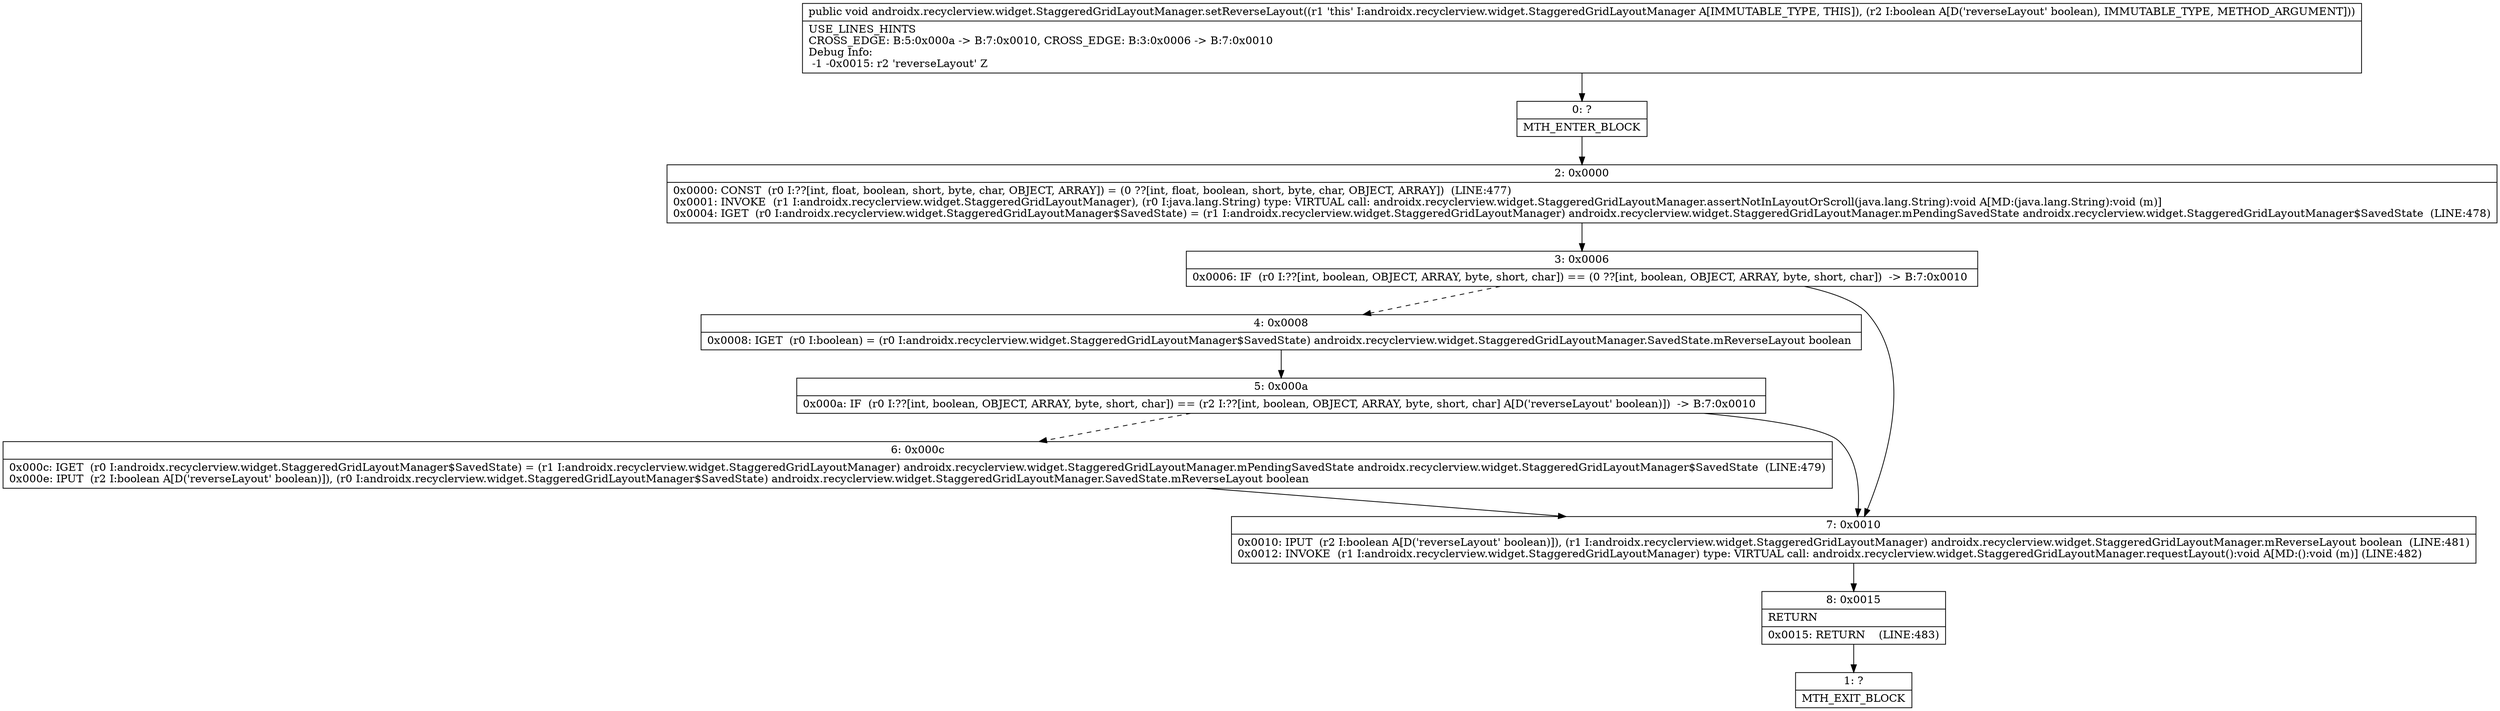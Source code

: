 digraph "CFG forandroidx.recyclerview.widget.StaggeredGridLayoutManager.setReverseLayout(Z)V" {
Node_0 [shape=record,label="{0\:\ ?|MTH_ENTER_BLOCK\l}"];
Node_2 [shape=record,label="{2\:\ 0x0000|0x0000: CONST  (r0 I:??[int, float, boolean, short, byte, char, OBJECT, ARRAY]) = (0 ??[int, float, boolean, short, byte, char, OBJECT, ARRAY])  (LINE:477)\l0x0001: INVOKE  (r1 I:androidx.recyclerview.widget.StaggeredGridLayoutManager), (r0 I:java.lang.String) type: VIRTUAL call: androidx.recyclerview.widget.StaggeredGridLayoutManager.assertNotInLayoutOrScroll(java.lang.String):void A[MD:(java.lang.String):void (m)]\l0x0004: IGET  (r0 I:androidx.recyclerview.widget.StaggeredGridLayoutManager$SavedState) = (r1 I:androidx.recyclerview.widget.StaggeredGridLayoutManager) androidx.recyclerview.widget.StaggeredGridLayoutManager.mPendingSavedState androidx.recyclerview.widget.StaggeredGridLayoutManager$SavedState  (LINE:478)\l}"];
Node_3 [shape=record,label="{3\:\ 0x0006|0x0006: IF  (r0 I:??[int, boolean, OBJECT, ARRAY, byte, short, char]) == (0 ??[int, boolean, OBJECT, ARRAY, byte, short, char])  \-\> B:7:0x0010 \l}"];
Node_4 [shape=record,label="{4\:\ 0x0008|0x0008: IGET  (r0 I:boolean) = (r0 I:androidx.recyclerview.widget.StaggeredGridLayoutManager$SavedState) androidx.recyclerview.widget.StaggeredGridLayoutManager.SavedState.mReverseLayout boolean \l}"];
Node_5 [shape=record,label="{5\:\ 0x000a|0x000a: IF  (r0 I:??[int, boolean, OBJECT, ARRAY, byte, short, char]) == (r2 I:??[int, boolean, OBJECT, ARRAY, byte, short, char] A[D('reverseLayout' boolean)])  \-\> B:7:0x0010 \l}"];
Node_6 [shape=record,label="{6\:\ 0x000c|0x000c: IGET  (r0 I:androidx.recyclerview.widget.StaggeredGridLayoutManager$SavedState) = (r1 I:androidx.recyclerview.widget.StaggeredGridLayoutManager) androidx.recyclerview.widget.StaggeredGridLayoutManager.mPendingSavedState androidx.recyclerview.widget.StaggeredGridLayoutManager$SavedState  (LINE:479)\l0x000e: IPUT  (r2 I:boolean A[D('reverseLayout' boolean)]), (r0 I:androidx.recyclerview.widget.StaggeredGridLayoutManager$SavedState) androidx.recyclerview.widget.StaggeredGridLayoutManager.SavedState.mReverseLayout boolean \l}"];
Node_7 [shape=record,label="{7\:\ 0x0010|0x0010: IPUT  (r2 I:boolean A[D('reverseLayout' boolean)]), (r1 I:androidx.recyclerview.widget.StaggeredGridLayoutManager) androidx.recyclerview.widget.StaggeredGridLayoutManager.mReverseLayout boolean  (LINE:481)\l0x0012: INVOKE  (r1 I:androidx.recyclerview.widget.StaggeredGridLayoutManager) type: VIRTUAL call: androidx.recyclerview.widget.StaggeredGridLayoutManager.requestLayout():void A[MD:():void (m)] (LINE:482)\l}"];
Node_8 [shape=record,label="{8\:\ 0x0015|RETURN\l|0x0015: RETURN    (LINE:483)\l}"];
Node_1 [shape=record,label="{1\:\ ?|MTH_EXIT_BLOCK\l}"];
MethodNode[shape=record,label="{public void androidx.recyclerview.widget.StaggeredGridLayoutManager.setReverseLayout((r1 'this' I:androidx.recyclerview.widget.StaggeredGridLayoutManager A[IMMUTABLE_TYPE, THIS]), (r2 I:boolean A[D('reverseLayout' boolean), IMMUTABLE_TYPE, METHOD_ARGUMENT]))  | USE_LINES_HINTS\lCROSS_EDGE: B:5:0x000a \-\> B:7:0x0010, CROSS_EDGE: B:3:0x0006 \-\> B:7:0x0010\lDebug Info:\l  \-1 \-0x0015: r2 'reverseLayout' Z\l}"];
MethodNode -> Node_0;Node_0 -> Node_2;
Node_2 -> Node_3;
Node_3 -> Node_4[style=dashed];
Node_3 -> Node_7;
Node_4 -> Node_5;
Node_5 -> Node_6[style=dashed];
Node_5 -> Node_7;
Node_6 -> Node_7;
Node_7 -> Node_8;
Node_8 -> Node_1;
}

